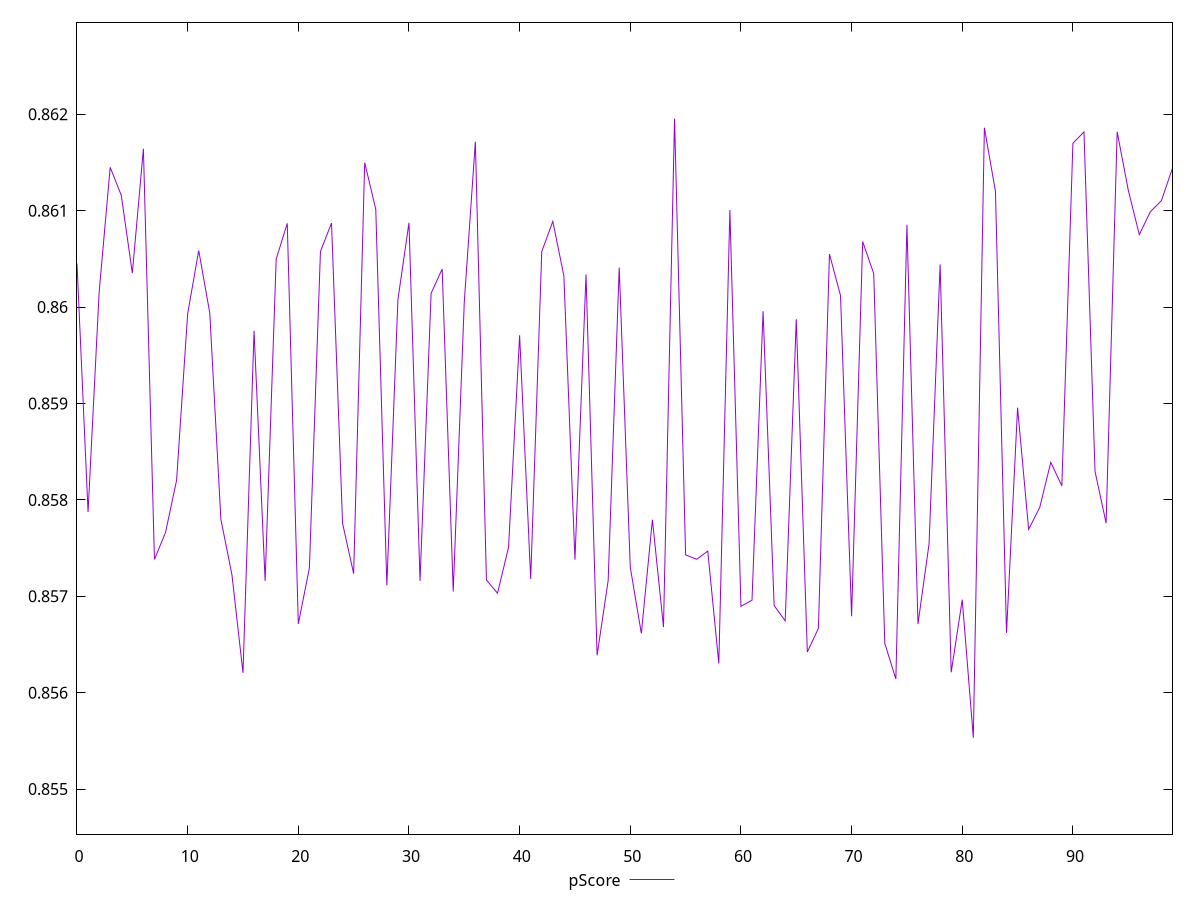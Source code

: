 reset

$pScore <<EOF
0 0.8604525605455785
1 0.8578736831095468
2 0.8601540562751023
3 0.861450154782321
4 0.8611602348308317
5 0.8603525328226183
6 0.8616430863170765
7 0.8573826923379155
8 0.8576617831849033
9 0.8582035595920366
10 0.859931464808067
11 0.8605869257972694
12 0.8599383512846868
13 0.8577999843876358
14 0.8572235016894133
15 0.8562056592268072
16 0.8597544549983742
17 0.8571595525707814
18 0.8604973549527366
19 0.8608690212773512
20 0.85671326527294
21 0.8572920656476822
22 0.8605769283796563
23 0.860871726574478
24 0.8577565136704611
25 0.8572344391776671
26 0.8614989694046343
27 0.8610142438728909
28 0.8571134766830887
29 0.8600758426787889
30 0.8608748480438947
31 0.8571591318139976
32 0.8601419604274833
33 0.8603956734372116
34 0.8570495073589386
35 0.8600553998627718
36 0.8617155363627663
37 0.8571692298364857
38 0.8570316190990682
39 0.8575083950830532
40 0.8597074733737118
41 0.8571793275661137
42 0.8605760952480402
43 0.8608894145148609
44 0.8603218933653893
45 0.8573793284284785
46 0.860338985108292
47 0.856388296405812
48 0.8571620771008077
49 0.8604102607954476
50 0.8573004774723003
51 0.8566150898360659
52 0.8577934746282279
53 0.8566810347414656
54 0.8619547783750028
55 0.8574293632189199
56 0.8573833230673079
57 0.8574690915922506
58 0.856303316537818
59 0.8610063394008335
60 0.8568954278052442
61 0.8569596358866292
62 0.8599575492041021
63 0.8569036386772864
64 0.8567450715806196
65 0.8598740720337996
66 0.8564220296128474
67 0.8566669197837157
68 0.8605496422409605
69 0.8601190188320407
70 0.8567926703214749
71 0.860680428841109
72 0.8603471138025236
73 0.8565120392468516
74 0.8561413129324508
75 0.8608544539156311
76 0.8567128439779443
77 0.8575447521005375
78 0.8604438093110628
79 0.8562113548897048
80 0.856963845840069
81 0.8555322908552464
82 0.8618605962528749
83 0.8612014001816133
84 0.8566207788634838
85 0.8589565547731836
86 0.8576943431503722
87 0.857920917609934
88 0.858389972031742
89 0.8581450358597669
90 0.8616995530482515
91 0.8618172302370732
92 0.8582945767226781
93 0.8577590338612766
94 0.8618186827796661
95 0.8612147050629607
96 0.8607520482263475
97 0.8609894897683386
98 0.8611047159054226
99 0.8614416374514935
EOF

set key outside below
set xrange [0:99]
set yrange [0.8545322908552464:0.8629547783750028]
set trange [0.8545322908552464:0.8629547783750028]
set terminal svg size 640, 500 enhanced background rgb 'white'
set output "reports/report_00033_2021-03-01T14-23-16.841Z/first-contentful-paint/samples/astro/pScore/values.svg"

plot $pScore title "pScore" with line

reset
